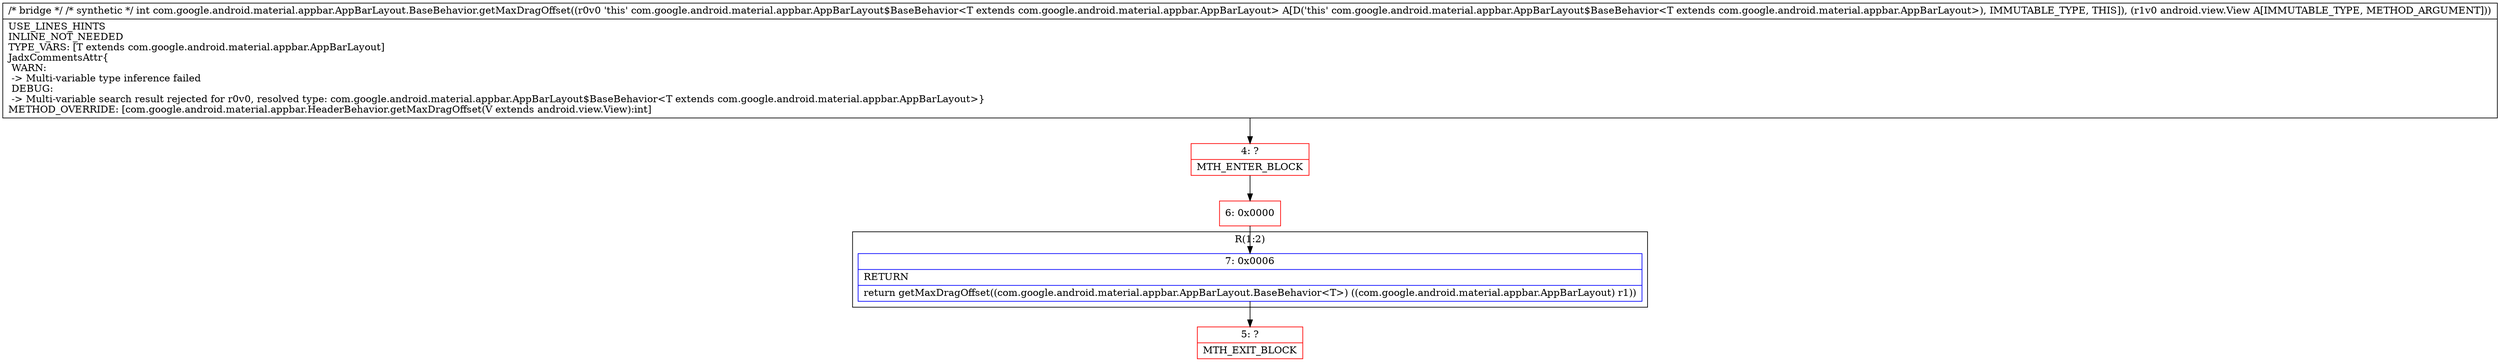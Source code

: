 digraph "CFG forcom.google.android.material.appbar.AppBarLayout.BaseBehavior.getMaxDragOffset(Landroid\/view\/View;)I" {
subgraph cluster_Region_1913805819 {
label = "R(1:2)";
node [shape=record,color=blue];
Node_7 [shape=record,label="{7\:\ 0x0006|RETURN\l|return getMaxDragOffset((com.google.android.material.appbar.AppBarLayout.BaseBehavior\<T\>) ((com.google.android.material.appbar.AppBarLayout) r1))\l}"];
}
Node_4 [shape=record,color=red,label="{4\:\ ?|MTH_ENTER_BLOCK\l}"];
Node_6 [shape=record,color=red,label="{6\:\ 0x0000}"];
Node_5 [shape=record,color=red,label="{5\:\ ?|MTH_EXIT_BLOCK\l}"];
MethodNode[shape=record,label="{\/* bridge *\/ \/* synthetic *\/ int com.google.android.material.appbar.AppBarLayout.BaseBehavior.getMaxDragOffset((r0v0 'this' com.google.android.material.appbar.AppBarLayout$BaseBehavior\<T extends com.google.android.material.appbar.AppBarLayout\> A[D('this' com.google.android.material.appbar.AppBarLayout$BaseBehavior\<T extends com.google.android.material.appbar.AppBarLayout\>), IMMUTABLE_TYPE, THIS]), (r1v0 android.view.View A[IMMUTABLE_TYPE, METHOD_ARGUMENT]))  | USE_LINES_HINTS\lINLINE_NOT_NEEDED\lTYPE_VARS: [T extends com.google.android.material.appbar.AppBarLayout]\lJadxCommentsAttr\{\l WARN: \l \-\> Multi\-variable type inference failed\l DEBUG: \l \-\> Multi\-variable search result rejected for r0v0, resolved type: com.google.android.material.appbar.AppBarLayout$BaseBehavior\<T extends com.google.android.material.appbar.AppBarLayout\>\}\lMETHOD_OVERRIDE: [com.google.android.material.appbar.HeaderBehavior.getMaxDragOffset(V extends android.view.View):int]\l}"];
MethodNode -> Node_4;Node_7 -> Node_5;
Node_4 -> Node_6;
Node_6 -> Node_7;
}

